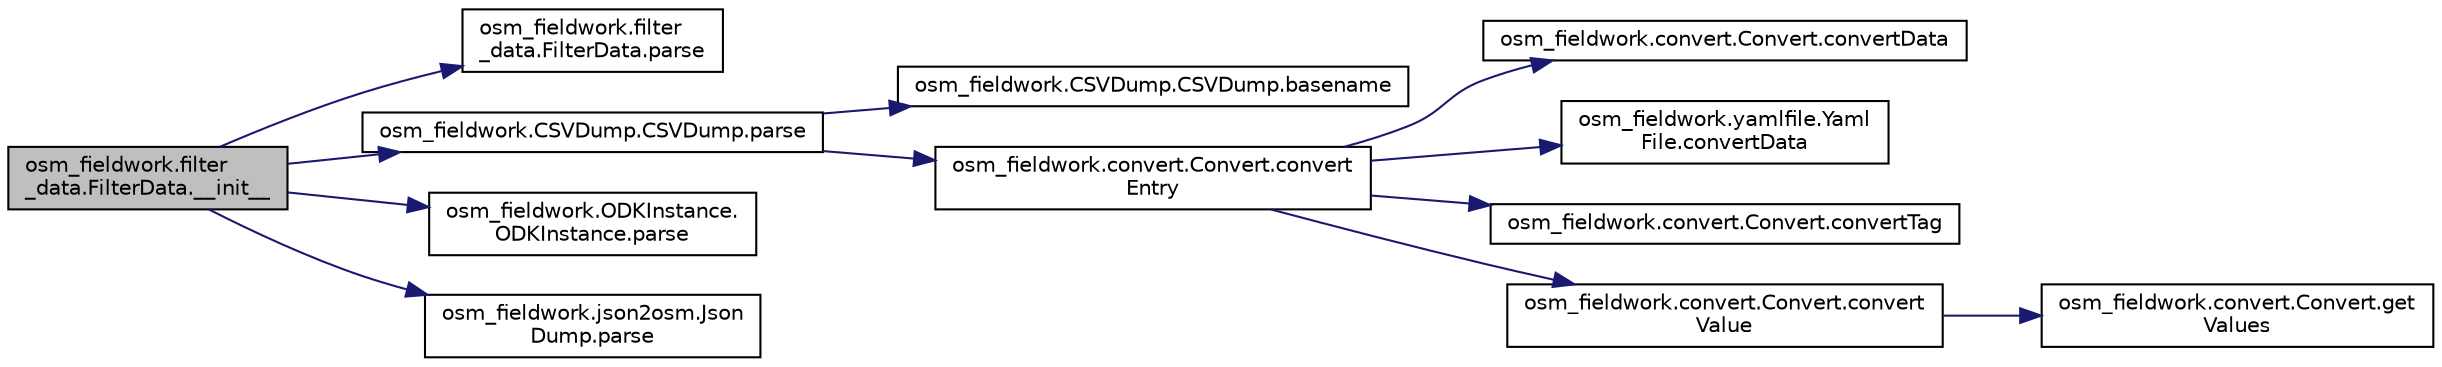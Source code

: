 digraph "osm_fieldwork.filter_data.FilterData.__init__"
{
 // LATEX_PDF_SIZE
  edge [fontname="Helvetica",fontsize="10",labelfontname="Helvetica",labelfontsize="10"];
  node [fontname="Helvetica",fontsize="10",shape=record];
  rankdir="LR";
  Node1 [label="osm_fieldwork.filter\l_data.FilterData.__init__",height=0.2,width=0.4,color="black", fillcolor="grey75", style="filled", fontcolor="black",tooltip=" "];
  Node1 -> Node2 [color="midnightblue",fontsize="10",style="solid",fontname="Helvetica"];
  Node2 [label="osm_fieldwork.filter\l_data.FilterData.parse",height=0.2,width=0.4,color="black", fillcolor="white", style="filled",URL="$classosm__fieldwork_1_1filter__data_1_1FilterData.html#aaa23ed5d5ba7e63959559f467908c227",tooltip=" "];
  Node1 -> Node3 [color="midnightblue",fontsize="10",style="solid",fontname="Helvetica"];
  Node3 [label="osm_fieldwork.CSVDump.CSVDump.parse",height=0.2,width=0.4,color="black", fillcolor="white", style="filled",URL="$classosm__fieldwork_1_1CSVDump_1_1CSVDump.html#af835a1a700595d12df66ed2bdba56484",tooltip=" "];
  Node3 -> Node4 [color="midnightblue",fontsize="10",style="solid",fontname="Helvetica"];
  Node4 [label="osm_fieldwork.CSVDump.CSVDump.basename",height=0.2,width=0.4,color="black", fillcolor="white", style="filled",URL="$classosm__fieldwork_1_1CSVDump_1_1CSVDump.html#aba74ef55c6d93f740a2426f2353bdcb4",tooltip=" "];
  Node3 -> Node5 [color="midnightblue",fontsize="10",style="solid",fontname="Helvetica"];
  Node5 [label="osm_fieldwork.convert.Convert.convert\lEntry",height=0.2,width=0.4,color="black", fillcolor="white", style="filled",URL="$classosm__fieldwork_1_1convert_1_1Convert.html#ae1be246fce217bca623a3836ffa42f9a",tooltip=" "];
  Node5 -> Node6 [color="midnightblue",fontsize="10",style="solid",fontname="Helvetica"];
  Node6 [label="osm_fieldwork.convert.Convert.convertData",height=0.2,width=0.4,color="black", fillcolor="white", style="filled",URL="$classosm__fieldwork_1_1convert_1_1Convert.html#a4ac80ca71248e3fa70bdc79c6bc34e8d",tooltip=" "];
  Node5 -> Node7 [color="midnightblue",fontsize="10",style="solid",fontname="Helvetica"];
  Node7 [label="osm_fieldwork.yamlfile.Yaml\lFile.convertData",height=0.2,width=0.4,color="black", fillcolor="white", style="filled",URL="$classosm__fieldwork_1_1yamlfile_1_1YamlFile.html#aa694fa1169f047d55029e7a80b9b8f50",tooltip=" "];
  Node5 -> Node8 [color="midnightblue",fontsize="10",style="solid",fontname="Helvetica"];
  Node8 [label="osm_fieldwork.convert.Convert.convertTag",height=0.2,width=0.4,color="black", fillcolor="white", style="filled",URL="$classosm__fieldwork_1_1convert_1_1Convert.html#a4e3063874388d81bcecee75865a72b2f",tooltip=" "];
  Node5 -> Node9 [color="midnightblue",fontsize="10",style="solid",fontname="Helvetica"];
  Node9 [label="osm_fieldwork.convert.Convert.convert\lValue",height=0.2,width=0.4,color="black", fillcolor="white", style="filled",URL="$classosm__fieldwork_1_1convert_1_1Convert.html#aa84ce05dc55f314501f1e8f257d626d9",tooltip=" "];
  Node9 -> Node10 [color="midnightblue",fontsize="10",style="solid",fontname="Helvetica"];
  Node10 [label="osm_fieldwork.convert.Convert.get\lValues",height=0.2,width=0.4,color="black", fillcolor="white", style="filled",URL="$classosm__fieldwork_1_1convert_1_1Convert.html#a0c16897ef0c4b5a91d9c72669ad36d9c",tooltip=" "];
  Node1 -> Node11 [color="midnightblue",fontsize="10",style="solid",fontname="Helvetica"];
  Node11 [label="osm_fieldwork.ODKInstance.\lODKInstance.parse",height=0.2,width=0.4,color="black", fillcolor="white", style="filled",URL="$classosm__fieldwork_1_1ODKInstance_1_1ODKInstance.html#ae150a950f19c9e943b15076b57ed3b5e",tooltip=" "];
  Node1 -> Node12 [color="midnightblue",fontsize="10",style="solid",fontname="Helvetica"];
  Node12 [label="osm_fieldwork.json2osm.Json\lDump.parse",height=0.2,width=0.4,color="black", fillcolor="white", style="filled",URL="$classosm__fieldwork_1_1json2osm_1_1JsonDump.html#a186a7452b45350034ff8ddfae2caa3a0",tooltip=" "];
}
